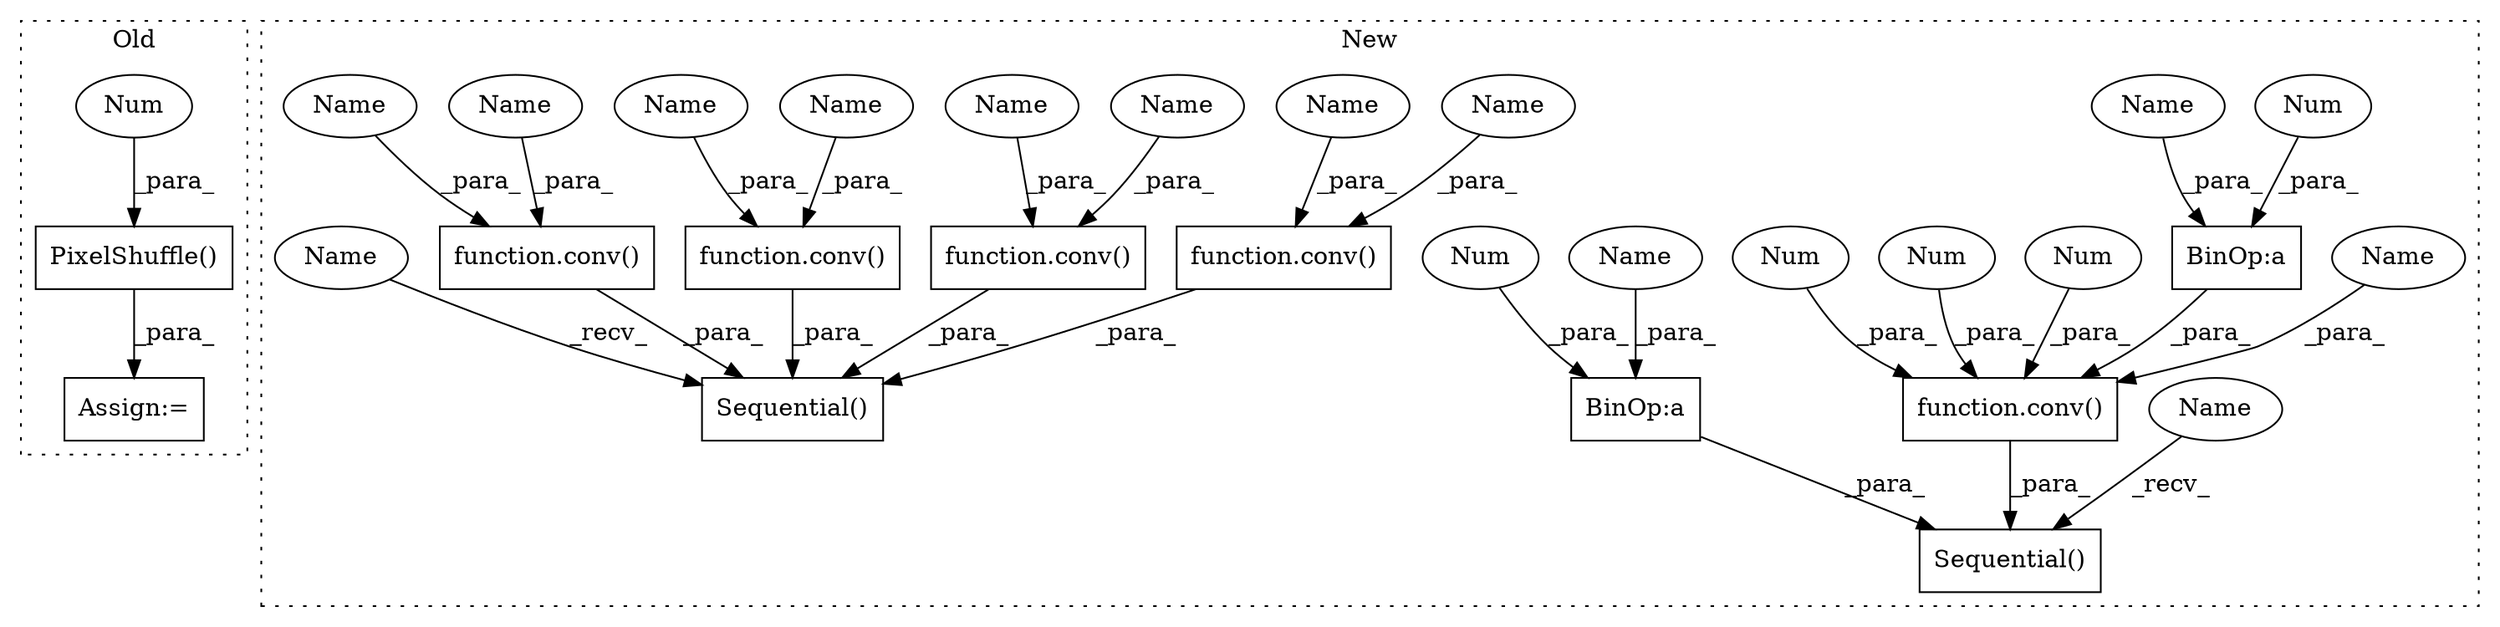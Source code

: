 digraph G {
subgraph cluster0 {
1 [label="PixelShuffle()" a="75" s="2264,2281" l="16,1" shape="box"];
3 [label="Num" a="76" s="2280" l="1" shape="ellipse"];
4 [label="Assign:=" a="68" s="2261" l="3" shape="box"];
label = "Old";
style="dotted";
}
subgraph cluster1 {
2 [label="Sequential()" a="75" s="1212,1417" l="27,11" shape="box"];
5 [label="function.conv()" a="75" s="1407,1416" l="5,1" shape="box"];
6 [label="function.conv()" a="75" s="1287,1296" l="5,1" shape="box"];
7 [label="Sequential()" a="75" s="1078,1171" l="27,15" shape="box"];
8 [label="function.conv()" a="75" s="1149,1170" l="5,1" shape="box"];
9 [label="BinOp:a" a="82" s="1122" l="2" shape="box"];
10 [label="Num" a="76" s="1124" l="1" shape="ellipse"];
11 [label="function.conv()" a="75" s="1359,1368" l="5,1" shape="box"];
12 [label="BinOp:a" a="82" s="1155" l="2" shape="box"];
13 [label="Num" a="76" s="1157" l="1" shape="ellipse"];
14 [label="Num" a="76" s="1169" l="1" shape="ellipse"];
15 [label="Num" a="76" s="1166" l="1" shape="ellipse"];
16 [label="Num" a="76" s="1163" l="1" shape="ellipse"];
17 [label="function.conv()" a="75" s="1263,1272" l="5,1" shape="box"];
18 [label="Name" a="87" s="1212" l="2" shape="ellipse"];
19 [label="Name" a="87" s="1078" l="2" shape="ellipse"];
20 [label="Name" a="87" s="1268" l="1" shape="ellipse"];
21 [label="Name" a="87" s="1367" l="1" shape="ellipse"];
22 [label="Name" a="87" s="1412" l="1" shape="ellipse"];
23 [label="Name" a="87" s="1295" l="1" shape="ellipse"];
24 [label="Name" a="87" s="1160" l="1" shape="ellipse"];
25 [label="Name" a="87" s="1154" l="1" shape="ellipse"];
26 [label="Name" a="87" s="1121" l="1" shape="ellipse"];
27 [label="Name" a="87" s="1415" l="1" shape="ellipse"];
28 [label="Name" a="87" s="1271" l="1" shape="ellipse"];
29 [label="Name" a="87" s="1292" l="1" shape="ellipse"];
30 [label="Name" a="87" s="1364" l="1" shape="ellipse"];
label = "New";
style="dotted";
}
1 -> 4 [label="_para_"];
3 -> 1 [label="_para_"];
5 -> 2 [label="_para_"];
6 -> 2 [label="_para_"];
8 -> 7 [label="_para_"];
9 -> 7 [label="_para_"];
10 -> 9 [label="_para_"];
11 -> 2 [label="_para_"];
12 -> 8 [label="_para_"];
13 -> 12 [label="_para_"];
14 -> 8 [label="_para_"];
15 -> 8 [label="_para_"];
16 -> 8 [label="_para_"];
17 -> 2 [label="_para_"];
18 -> 2 [label="_recv_"];
19 -> 7 [label="_recv_"];
20 -> 17 [label="_para_"];
21 -> 11 [label="_para_"];
22 -> 5 [label="_para_"];
23 -> 6 [label="_para_"];
24 -> 8 [label="_para_"];
25 -> 12 [label="_para_"];
26 -> 9 [label="_para_"];
27 -> 5 [label="_para_"];
28 -> 17 [label="_para_"];
29 -> 6 [label="_para_"];
30 -> 11 [label="_para_"];
}